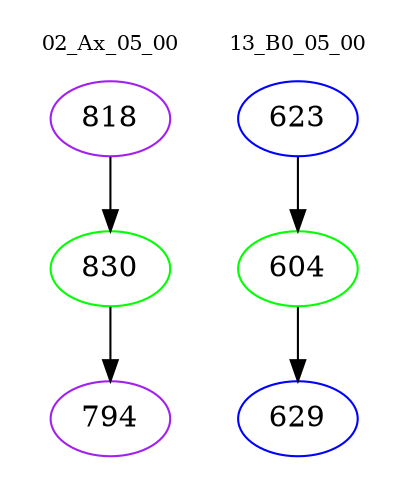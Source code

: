digraph{
subgraph cluster_0 {
color = white
label = "02_Ax_05_00";
fontsize=10;
T0_818 [label="818", color="purple"]
T0_818 -> T0_830 [color="black"]
T0_830 [label="830", color="green"]
T0_830 -> T0_794 [color="black"]
T0_794 [label="794", color="purple"]
}
subgraph cluster_1 {
color = white
label = "13_B0_05_00";
fontsize=10;
T1_623 [label="623", color="blue"]
T1_623 -> T1_604 [color="black"]
T1_604 [label="604", color="green"]
T1_604 -> T1_629 [color="black"]
T1_629 [label="629", color="blue"]
}
}
